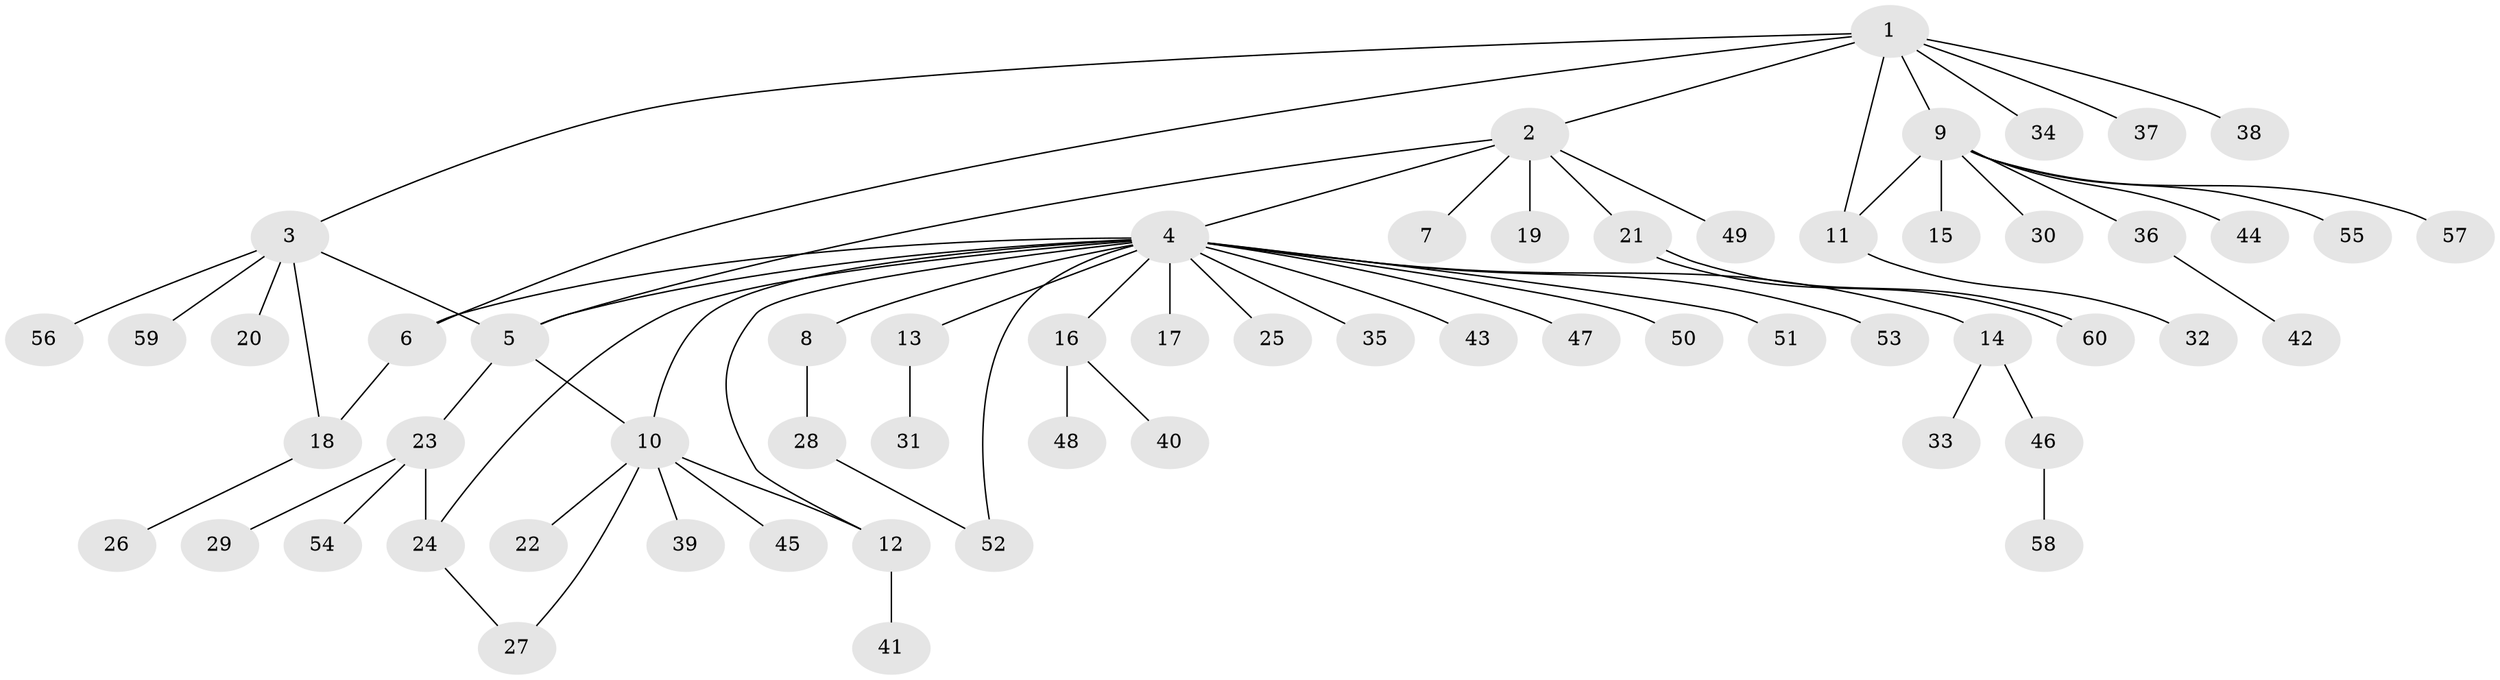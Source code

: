 // coarse degree distribution, {12: 0.021739130434782608, 6: 0.021739130434782608, 21: 0.021739130434782608, 4: 0.021739130434782608, 3: 0.043478260869565216, 1: 0.6521739130434783, 2: 0.1956521739130435, 7: 0.021739130434782608}
// Generated by graph-tools (version 1.1) at 2025/23/03/03/25 07:23:55]
// undirected, 60 vertices, 70 edges
graph export_dot {
graph [start="1"]
  node [color=gray90,style=filled];
  1;
  2;
  3;
  4;
  5;
  6;
  7;
  8;
  9;
  10;
  11;
  12;
  13;
  14;
  15;
  16;
  17;
  18;
  19;
  20;
  21;
  22;
  23;
  24;
  25;
  26;
  27;
  28;
  29;
  30;
  31;
  32;
  33;
  34;
  35;
  36;
  37;
  38;
  39;
  40;
  41;
  42;
  43;
  44;
  45;
  46;
  47;
  48;
  49;
  50;
  51;
  52;
  53;
  54;
  55;
  56;
  57;
  58;
  59;
  60;
  1 -- 2;
  1 -- 3;
  1 -- 6;
  1 -- 9;
  1 -- 11;
  1 -- 34;
  1 -- 37;
  1 -- 38;
  2 -- 4;
  2 -- 5;
  2 -- 7;
  2 -- 19;
  2 -- 21;
  2 -- 49;
  3 -- 5;
  3 -- 18;
  3 -- 20;
  3 -- 56;
  3 -- 59;
  4 -- 5;
  4 -- 6;
  4 -- 8;
  4 -- 10;
  4 -- 12;
  4 -- 13;
  4 -- 14;
  4 -- 16;
  4 -- 17;
  4 -- 24;
  4 -- 25;
  4 -- 35;
  4 -- 43;
  4 -- 47;
  4 -- 50;
  4 -- 51;
  4 -- 52;
  4 -- 53;
  5 -- 10;
  5 -- 23;
  6 -- 18;
  8 -- 28;
  9 -- 11;
  9 -- 15;
  9 -- 30;
  9 -- 36;
  9 -- 44;
  9 -- 55;
  9 -- 57;
  10 -- 12;
  10 -- 22;
  10 -- 27;
  10 -- 39;
  10 -- 45;
  11 -- 32;
  12 -- 41;
  13 -- 31;
  14 -- 33;
  14 -- 46;
  16 -- 40;
  16 -- 48;
  18 -- 26;
  21 -- 60;
  21 -- 60;
  23 -- 24;
  23 -- 29;
  23 -- 54;
  24 -- 27;
  28 -- 52;
  36 -- 42;
  46 -- 58;
}
